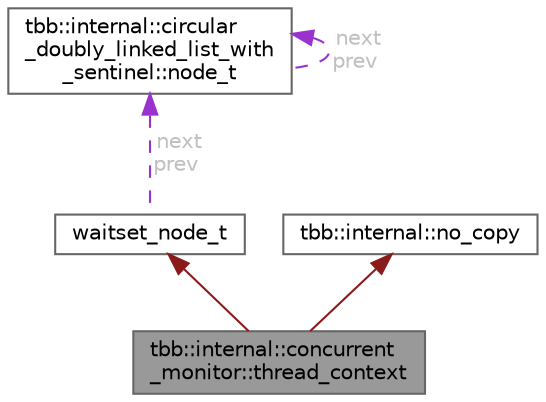 digraph "tbb::internal::concurrent_monitor::thread_context"
{
 // LATEX_PDF_SIZE
  bgcolor="transparent";
  edge [fontname=Helvetica,fontsize=10,labelfontname=Helvetica,labelfontsize=10];
  node [fontname=Helvetica,fontsize=10,shape=box,height=0.2,width=0.4];
  Node1 [id="Node000001",label="tbb::internal::concurrent\l_monitor::thread_context",height=0.2,width=0.4,color="gray40", fillcolor="grey60", style="filled", fontcolor="black",tooltip=" "];
  Node2 -> Node1 [id="edge5_Node000001_Node000002",dir="back",color="firebrick4",style="solid",tooltip=" "];
  Node2 [id="Node000002",label="waitset_node_t",height=0.2,width=0.4,color="gray40", fillcolor="white", style="filled",URL="$structtbb_1_1internal_1_1circular__doubly__linked__list__with__sentinel_1_1node__t.html",tooltip=" "];
  Node3 -> Node2 [id="edge6_Node000002_Node000003",dir="back",color="darkorchid3",style="dashed",tooltip=" ",label=" next\nprev",fontcolor="grey" ];
  Node3 [id="Node000003",label="tbb::internal::circular\l_doubly_linked_list_with\l_sentinel::node_t",height=0.2,width=0.4,color="gray40", fillcolor="white", style="filled",URL="$structtbb_1_1internal_1_1circular__doubly__linked__list__with__sentinel_1_1node__t.html",tooltip=" "];
  Node3 -> Node3 [id="edge7_Node000003_Node000003",dir="back",color="darkorchid3",style="dashed",tooltip=" ",label=" next\nprev",fontcolor="grey" ];
  Node4 -> Node1 [id="edge8_Node000001_Node000004",dir="back",color="firebrick4",style="solid",tooltip=" "];
  Node4 [id="Node000004",label="tbb::internal::no_copy",height=0.2,width=0.4,color="gray40", fillcolor="white", style="filled",tooltip=" "];
}
